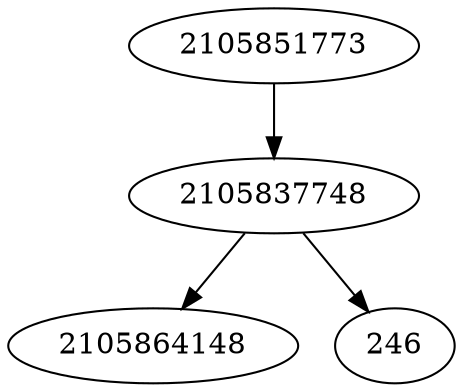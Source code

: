strict digraph  {
2105837748;
2105864148;
2105851773;
246;
2105837748 -> 246;
2105837748 -> 2105864148;
2105851773 -> 2105837748;
}
